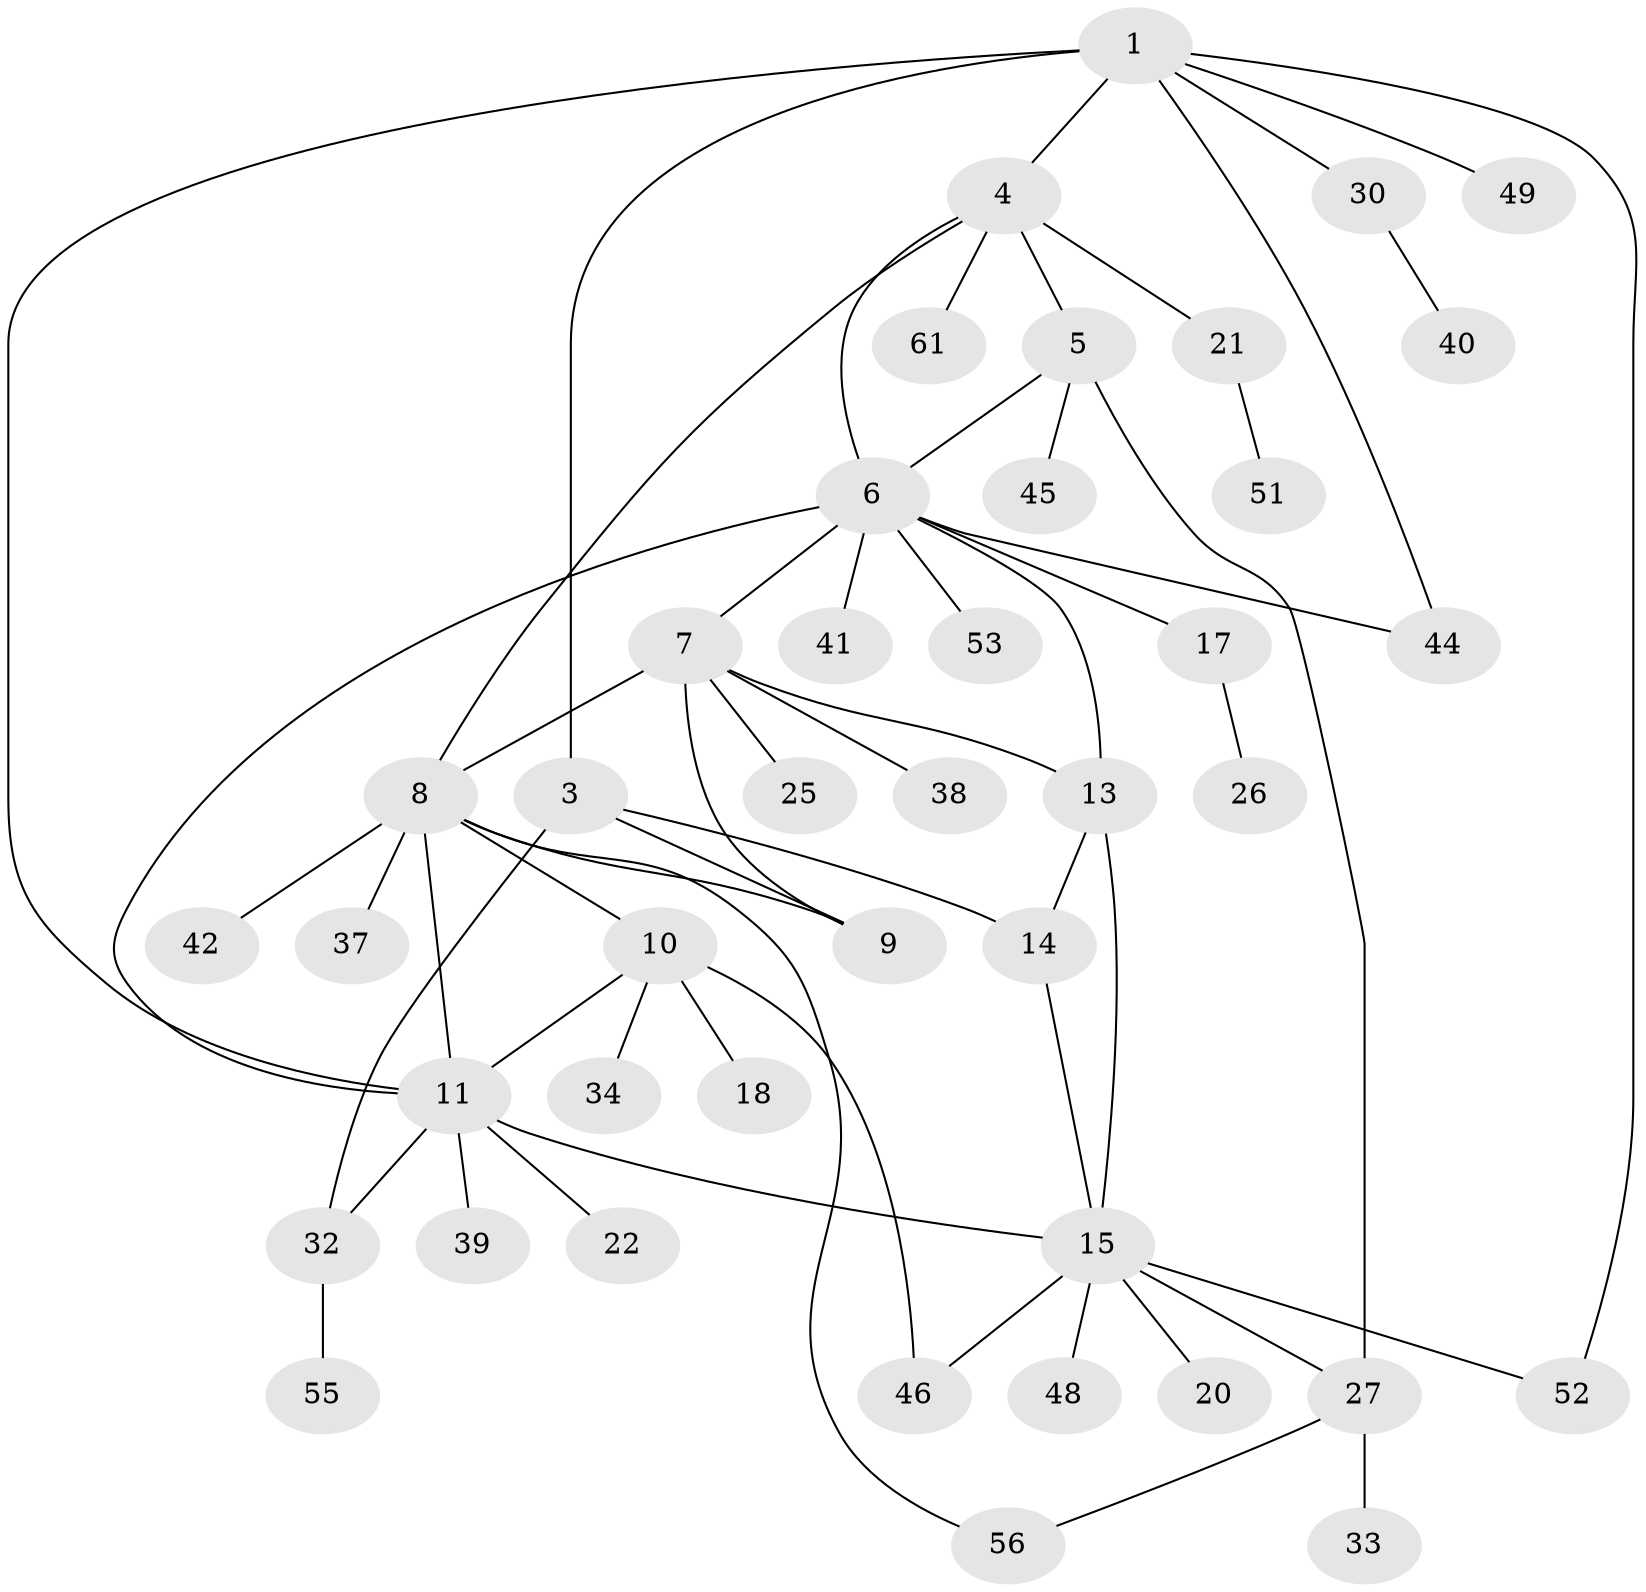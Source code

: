 // Generated by graph-tools (version 1.1) at 2025/24/03/03/25 07:24:11]
// undirected, 42 vertices, 58 edges
graph export_dot {
graph [start="1"]
  node [color=gray90,style=filled];
  1 [super="+2"];
  3 [super="+50"];
  4 [super="+23"];
  5 [super="+35"];
  6 [super="+19"];
  7 [super="+31"];
  8 [super="+28"];
  9 [super="+24"];
  10 [super="+12"];
  11 [super="+54"];
  13;
  14 [super="+47"];
  15 [super="+16"];
  17 [super="+29"];
  18 [super="+43"];
  20;
  21 [super="+36"];
  22;
  25;
  26;
  27 [super="+58"];
  30 [super="+59"];
  32 [super="+60"];
  33;
  34;
  37;
  38;
  39;
  40;
  41;
  42;
  44;
  45;
  46;
  48;
  49;
  51;
  52;
  53;
  55 [super="+57"];
  56;
  61;
  1 -- 3 [weight=2];
  1 -- 49;
  1 -- 4;
  1 -- 52;
  1 -- 11;
  1 -- 44;
  1 -- 30;
  3 -- 9;
  3 -- 14;
  3 -- 32;
  4 -- 5;
  4 -- 6;
  4 -- 21;
  4 -- 61;
  4 -- 8;
  5 -- 6;
  5 -- 27;
  5 -- 45;
  6 -- 7;
  6 -- 11 [weight=2];
  6 -- 13;
  6 -- 17;
  6 -- 41;
  6 -- 44;
  6 -- 53;
  7 -- 8;
  7 -- 9;
  7 -- 13;
  7 -- 25;
  7 -- 38;
  8 -- 9;
  8 -- 11;
  8 -- 42;
  8 -- 56;
  8 -- 10;
  8 -- 37;
  10 -- 11 [weight=2];
  10 -- 18;
  10 -- 34;
  10 -- 46;
  11 -- 15;
  11 -- 22;
  11 -- 32;
  11 -- 39;
  13 -- 14;
  13 -- 15;
  14 -- 15;
  15 -- 20;
  15 -- 27;
  15 -- 46;
  15 -- 48;
  15 -- 52;
  17 -- 26;
  21 -- 51;
  27 -- 33;
  27 -- 56;
  30 -- 40;
  32 -- 55;
}
